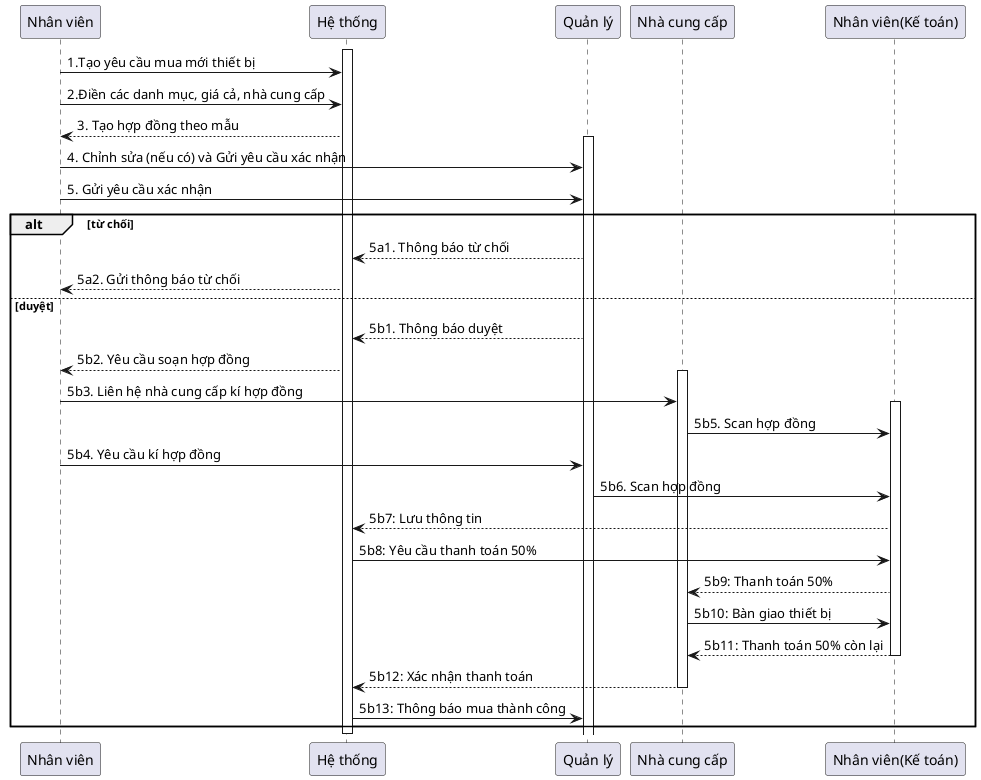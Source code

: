 @startuml

participant "Nhân viên"


participant "Hệ thống" as System
participant "Quản lý"

participant "Nhà cung cấp"
participant "Nhân viên(Kế toán)"


activate System
"Nhân viên" -> System: 1.Tạo yêu cầu mua mới thiết bị
"Nhân viên" -> System: 2.Điền các danh mục, giá cả, nhà cung cấp
System --> "Nhân viên": 3. Tạo hợp đồng theo mẫu
activate "Quản lý"
"Nhân viên" -> "Quản lý": 4. Chỉnh sửa (nếu có) và Gửi yêu cầu xác nhận
"Nhân viên" -> "Quản lý": 5. Gửi yêu cầu xác nhận
alt từ chối
"Quản lý" --> System: 5a1. Thông báo từ chối
System --> "Nhân viên": 5a2. Gửi thông báo từ chối
else duyệt
"Quản lý" --> System: 5b1. Thông báo duyệt
System --> "Nhân viên": 5b2. Yêu cầu soạn hợp đồng
activate "Nhà cung cấp"
"Nhân viên" -> "Nhà cung cấp": 5b3. Liên hệ nhà cung cấp kí hợp đồng
activate "Nhân viên(Kế toán)"
"Nhà cung cấp" -> "Nhân viên(Kế toán)": 5b5. Scan hợp đồng
"Nhân viên" -> "Quản lý": 5b4. Yêu cầu kí hợp đồng
"Quản lý" -> "Nhân viên(Kế toán)": 5b6. Scan hợp đồng
"Nhân viên(Kế toán)" --> System: 5b7: Lưu thông tin
System -> "Nhân viên(Kế toán)": 5b8: Yêu cầu thanh toán 50%
"Nhân viên(Kế toán)" --> "Nhà cung cấp": 5b9: Thanh toán 50%
"Nhà cung cấp" -> "Nhân viên(Kế toán)": 5b10: Bàn giao thiết bị
"Nhân viên(Kế toán)" --> "Nhà cung cấp": 5b11: Thanh toán 50% còn lại
deactivate "Nhân viên(Kế toán)"
"Nhà cung cấp" --> System: 5b12: Xác nhận thanh toán
deactivate "Nhà cung cấp"
System -> "Quản lý": 5b13: Thông báo mua thành công
end

deactivate System
@enduml
